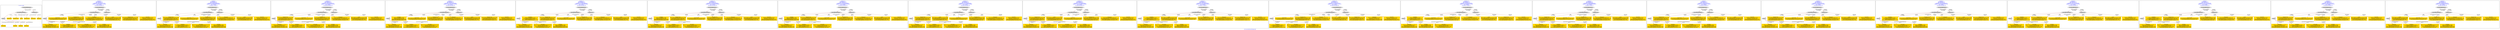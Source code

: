 digraph n0 {
fontcolor="blue"
remincross="true"
label="s13-s-art-institute-of-chicago.xml"
subgraph cluster_0 {
label="1-correct model"
n2[style="filled",color="white",fillcolor="lightgray",label="CulturalHeritageObject1"];
n3[style="filled",color="white",fillcolor="lightgray",label="Person1"];
n4[shape="plaintext",style="filled",fillcolor="gold",label="Dimensions"];
n5[shape="plaintext",style="filled",fillcolor="gold",label="Typeofartwork"];
n6[shape="plaintext",style="filled",fillcolor="gold",label="Credit"];
n7[shape="plaintext",style="filled",fillcolor="gold",label="Titleofartwork"];
n8[shape="plaintext",style="filled",fillcolor="gold",label="Accessionid"];
n9[shape="plaintext",style="filled",fillcolor="gold",label="Nationality"];
n10[shape="plaintext",style="filled",fillcolor="gold",label="birthDate"];
n11[shape="plaintext",style="filled",fillcolor="gold",label="deathDate"];
n12[shape="plaintext",style="filled",fillcolor="gold",label="Artistname"];
n13[style="filled",color="white",fillcolor="lightgray",label="EuropeanaAggregation1"];
n14[style="filled",color="white",fillcolor="lightgray",label="WebResource1"];
n15[shape="plaintext",style="filled",fillcolor="gold",label="ImageURL"];
}
subgraph cluster_1 {
label="candidate 0\nlink coherence:1.0\nnode coherence:1.0\nconfidence:0.6044709670777528\nmapping score:0.6514903223592509\ncost:12.99954\n-precision:0.92-recall:0.92"
n17[style="filled",color="white",fillcolor="lightgray",label="CulturalHeritageObject1"];
n18[style="filled",color="white",fillcolor="lightgray",label="Person1"];
n19[style="filled",color="white",fillcolor="lightgray",label="EuropeanaAggregation1"];
n20[style="filled",color="white",fillcolor="lightgray",label="WebResource1"];
n21[shape="plaintext",style="filled",fillcolor="gold",label="Accessionid\n[CulturalHeritageObject,accessionNumber,0.891]\n[CulturalHeritageObject,provenance,0.109]"];
n22[shape="plaintext",style="filled",fillcolor="gold",label="Typeofartwork\n[CulturalHeritageObject,medium,0.778]\n[CulturalHeritageObject,description,0.091]\n[Person,biographicalInformation,0.075]\n[CulturalHeritageObject,title,0.056]"];
n23[shape="plaintext",style="filled",fillcolor="gold",label="Dimensions\n[CulturalHeritageObject,extent,0.72]\n[CulturalHeritageObject,accessionNumber,0.128]\n[CulturalHeritageObject,description,0.081]\n[CulturalHeritageObject,provenance,0.072]"];
n24[shape="plaintext",style="filled",fillcolor="gold",label="Credit\n[CulturalHeritageObject,provenance,0.403]\n[CulturalHeritageObject,description,0.263]\n[CulturalHeritageObject,title,0.185]\n[Person,biographicalInformation,0.149]"];
n25[shape="plaintext",style="filled",fillcolor="gold",label="Artistname\n[Person,nameOfThePerson,0.477]\n[Document,classLink,0.218]\n[CulturalHeritageObject,description,0.161]\n[CulturalHeritageObject,provenance,0.145]"];
n26[shape="plaintext",style="filled",fillcolor="gold",label="deathDate\n[Person,dateOfDeath,0.413]\n[CulturalHeritageObject,created,0.32]\n[Person,dateOfBirth,0.227]\n[CulturalHeritageObject,provenance,0.041]"];
n27[shape="plaintext",style="filled",fillcolor="gold",label="Nationality\n[Person,countryAssociatedWithThePerson,0.751]\n[Concept,prefLabel,0.105]\n[CulturalHeritageObject,provenance,0.082]\n[CulturalHeritageObject,title,0.061]"];
n28[shape="plaintext",style="filled",fillcolor="gold",label="Titleofartwork\n[CulturalHeritageObject,description,0.304]\n[CulturalHeritageObject,title,0.264]\n[Person,biographicalInformation,0.217]\n[CulturalHeritageObject,created,0.215]"];
n29[shape="plaintext",style="filled",fillcolor="gold",label="ImageURL\n[WebResource,classLink,0.821]\n[Document,classLink,0.143]\n[Person,biographicalInformation,0.021]\n[CulturalHeritageObject,description,0.015]"];
n30[shape="plaintext",style="filled",fillcolor="gold",label="birthDate\n[Person,dateOfBirth,0.488]\n[Person,dateOfDeath,0.234]\n[CulturalHeritageObject,created,0.226]\n[Person,biographicalInformation,0.053]"];
}
subgraph cluster_2 {
label="candidate 1\nlink coherence:1.0\nnode coherence:1.0\nconfidence:0.6004094098181623\nmapping score:0.6501364699393873\ncost:12.99954\n-precision:1.0-recall:1.0"
n32[style="filled",color="white",fillcolor="lightgray",label="CulturalHeritageObject1"];
n33[style="filled",color="white",fillcolor="lightgray",label="Person1"];
n34[style="filled",color="white",fillcolor="lightgray",label="EuropeanaAggregation1"];
n35[style="filled",color="white",fillcolor="lightgray",label="WebResource1"];
n36[shape="plaintext",style="filled",fillcolor="gold",label="Titleofartwork\n[CulturalHeritageObject,description,0.304]\n[CulturalHeritageObject,title,0.264]\n[Person,biographicalInformation,0.217]\n[CulturalHeritageObject,created,0.215]"];
n37[shape="plaintext",style="filled",fillcolor="gold",label="Accessionid\n[CulturalHeritageObject,accessionNumber,0.891]\n[CulturalHeritageObject,provenance,0.109]"];
n38[shape="plaintext",style="filled",fillcolor="gold",label="Typeofartwork\n[CulturalHeritageObject,medium,0.778]\n[CulturalHeritageObject,description,0.091]\n[Person,biographicalInformation,0.075]\n[CulturalHeritageObject,title,0.056]"];
n39[shape="plaintext",style="filled",fillcolor="gold",label="Dimensions\n[CulturalHeritageObject,extent,0.72]\n[CulturalHeritageObject,accessionNumber,0.128]\n[CulturalHeritageObject,description,0.081]\n[CulturalHeritageObject,provenance,0.072]"];
n40[shape="plaintext",style="filled",fillcolor="gold",label="Credit\n[CulturalHeritageObject,provenance,0.403]\n[CulturalHeritageObject,description,0.263]\n[CulturalHeritageObject,title,0.185]\n[Person,biographicalInformation,0.149]"];
n41[shape="plaintext",style="filled",fillcolor="gold",label="Artistname\n[Person,nameOfThePerson,0.477]\n[Document,classLink,0.218]\n[CulturalHeritageObject,description,0.161]\n[CulturalHeritageObject,provenance,0.145]"];
n42[shape="plaintext",style="filled",fillcolor="gold",label="deathDate\n[Person,dateOfDeath,0.413]\n[CulturalHeritageObject,created,0.32]\n[Person,dateOfBirth,0.227]\n[CulturalHeritageObject,provenance,0.041]"];
n43[shape="plaintext",style="filled",fillcolor="gold",label="Nationality\n[Person,countryAssociatedWithThePerson,0.751]\n[Concept,prefLabel,0.105]\n[CulturalHeritageObject,provenance,0.082]\n[CulturalHeritageObject,title,0.061]"];
n44[shape="plaintext",style="filled",fillcolor="gold",label="ImageURL\n[WebResource,classLink,0.821]\n[Document,classLink,0.143]\n[Person,biographicalInformation,0.021]\n[CulturalHeritageObject,description,0.015]"];
n45[shape="plaintext",style="filled",fillcolor="gold",label="birthDate\n[Person,dateOfBirth,0.488]\n[Person,dateOfDeath,0.234]\n[CulturalHeritageObject,created,0.226]\n[Person,biographicalInformation,0.053]"];
}
subgraph cluster_3 {
label="candidate 10\nlink coherence:1.0\nnode coherence:1.0\nconfidence:0.5815518306661013\nmapping score:0.6438506102220338\ncost:12.99954\n-precision:0.85-recall:0.85"
n47[style="filled",color="white",fillcolor="lightgray",label="CulturalHeritageObject1"];
n48[style="filled",color="white",fillcolor="lightgray",label="Person1"];
n49[style="filled",color="white",fillcolor="lightgray",label="EuropeanaAggregation1"];
n50[style="filled",color="white",fillcolor="lightgray",label="WebResource1"];
n51[shape="plaintext",style="filled",fillcolor="gold",label="Titleofartwork\n[CulturalHeritageObject,description,0.304]\n[CulturalHeritageObject,title,0.264]\n[Person,biographicalInformation,0.217]\n[CulturalHeritageObject,created,0.215]"];
n52[shape="plaintext",style="filled",fillcolor="gold",label="Accessionid\n[CulturalHeritageObject,accessionNumber,0.891]\n[CulturalHeritageObject,provenance,0.109]"];
n53[shape="plaintext",style="filled",fillcolor="gold",label="Typeofartwork\n[CulturalHeritageObject,medium,0.778]\n[CulturalHeritageObject,description,0.091]\n[Person,biographicalInformation,0.075]\n[CulturalHeritageObject,title,0.056]"];
n54[shape="plaintext",style="filled",fillcolor="gold",label="Dimensions\n[CulturalHeritageObject,extent,0.72]\n[CulturalHeritageObject,accessionNumber,0.128]\n[CulturalHeritageObject,description,0.081]\n[CulturalHeritageObject,provenance,0.072]"];
n55[shape="plaintext",style="filled",fillcolor="gold",label="Artistname\n[Person,nameOfThePerson,0.477]\n[Document,classLink,0.218]\n[CulturalHeritageObject,description,0.161]\n[CulturalHeritageObject,provenance,0.145]"];
n56[shape="plaintext",style="filled",fillcolor="gold",label="deathDate\n[Person,dateOfDeath,0.413]\n[CulturalHeritageObject,created,0.32]\n[Person,dateOfBirth,0.227]\n[CulturalHeritageObject,provenance,0.041]"];
n57[shape="plaintext",style="filled",fillcolor="gold",label="Nationality\n[Person,countryAssociatedWithThePerson,0.751]\n[Concept,prefLabel,0.105]\n[CulturalHeritageObject,provenance,0.082]\n[CulturalHeritageObject,title,0.061]"];
n58[shape="plaintext",style="filled",fillcolor="gold",label="Credit\n[CulturalHeritageObject,provenance,0.403]\n[CulturalHeritageObject,description,0.263]\n[CulturalHeritageObject,title,0.185]\n[Person,biographicalInformation,0.149]"];
n59[shape="plaintext",style="filled",fillcolor="gold",label="ImageURL\n[WebResource,classLink,0.821]\n[Document,classLink,0.143]\n[Person,biographicalInformation,0.021]\n[CulturalHeritageObject,description,0.015]"];
n60[shape="plaintext",style="filled",fillcolor="gold",label="birthDate\n[Person,dateOfBirth,0.488]\n[Person,dateOfDeath,0.234]\n[CulturalHeritageObject,created,0.226]\n[Person,biographicalInformation,0.053]"];
}
subgraph cluster_4 {
label="candidate 11\nlink coherence:1.0\nnode coherence:1.0\nconfidence:0.5782613443184836\nmapping score:0.6427537814394945\ncost:12.99954\n-precision:0.85-recall:0.85"
n62[style="filled",color="white",fillcolor="lightgray",label="CulturalHeritageObject1"];
n63[style="filled",color="white",fillcolor="lightgray",label="Person1"];
n64[style="filled",color="white",fillcolor="lightgray",label="EuropeanaAggregation1"];
n65[style="filled",color="white",fillcolor="lightgray",label="WebResource1"];
n66[shape="plaintext",style="filled",fillcolor="gold",label="birthDate\n[Person,dateOfBirth,0.488]\n[Person,dateOfDeath,0.234]\n[CulturalHeritageObject,created,0.226]\n[Person,biographicalInformation,0.053]"];
n67[shape="plaintext",style="filled",fillcolor="gold",label="Accessionid\n[CulturalHeritageObject,accessionNumber,0.891]\n[CulturalHeritageObject,provenance,0.109]"];
n68[shape="plaintext",style="filled",fillcolor="gold",label="Typeofartwork\n[CulturalHeritageObject,medium,0.778]\n[CulturalHeritageObject,description,0.091]\n[Person,biographicalInformation,0.075]\n[CulturalHeritageObject,title,0.056]"];
n69[shape="plaintext",style="filled",fillcolor="gold",label="Dimensions\n[CulturalHeritageObject,extent,0.72]\n[CulturalHeritageObject,accessionNumber,0.128]\n[CulturalHeritageObject,description,0.081]\n[CulturalHeritageObject,provenance,0.072]"];
n70[shape="plaintext",style="filled",fillcolor="gold",label="Credit\n[CulturalHeritageObject,provenance,0.403]\n[CulturalHeritageObject,description,0.263]\n[CulturalHeritageObject,title,0.185]\n[Person,biographicalInformation,0.149]"];
n71[shape="plaintext",style="filled",fillcolor="gold",label="Artistname\n[Person,nameOfThePerson,0.477]\n[Document,classLink,0.218]\n[CulturalHeritageObject,description,0.161]\n[CulturalHeritageObject,provenance,0.145]"];
n72[shape="plaintext",style="filled",fillcolor="gold",label="deathDate\n[Person,dateOfDeath,0.413]\n[CulturalHeritageObject,created,0.32]\n[Person,dateOfBirth,0.227]\n[CulturalHeritageObject,provenance,0.041]"];
n73[shape="plaintext",style="filled",fillcolor="gold",label="Nationality\n[Person,countryAssociatedWithThePerson,0.751]\n[Concept,prefLabel,0.105]\n[CulturalHeritageObject,provenance,0.082]\n[CulturalHeritageObject,title,0.061]"];
n74[shape="plaintext",style="filled",fillcolor="gold",label="Titleofartwork\n[CulturalHeritageObject,description,0.304]\n[CulturalHeritageObject,title,0.264]\n[Person,biographicalInformation,0.217]\n[CulturalHeritageObject,created,0.215]"];
n75[shape="plaintext",style="filled",fillcolor="gold",label="ImageURL\n[WebResource,classLink,0.821]\n[Document,classLink,0.143]\n[Person,biographicalInformation,0.021]\n[CulturalHeritageObject,description,0.015]"];
}
subgraph cluster_5 {
label="candidate 12\nlink coherence:1.0\nnode coherence:1.0\nconfidence:0.577083558092414\nmapping score:0.6423611860308047\ncost:12.99954\n-precision:0.85-recall:0.85"
n77[style="filled",color="white",fillcolor="lightgray",label="CulturalHeritageObject1"];
n78[style="filled",color="white",fillcolor="lightgray",label="Person1"];
n79[style="filled",color="white",fillcolor="lightgray",label="EuropeanaAggregation1"];
n80[style="filled",color="white",fillcolor="lightgray",label="WebResource1"];
n81[shape="plaintext",style="filled",fillcolor="gold",label="deathDate\n[Person,dateOfDeath,0.413]\n[CulturalHeritageObject,created,0.32]\n[Person,dateOfBirth,0.227]\n[CulturalHeritageObject,provenance,0.041]"];
n82[shape="plaintext",style="filled",fillcolor="gold",label="Titleofartwork\n[CulturalHeritageObject,description,0.304]\n[CulturalHeritageObject,title,0.264]\n[Person,biographicalInformation,0.217]\n[CulturalHeritageObject,created,0.215]"];
n83[shape="plaintext",style="filled",fillcolor="gold",label="Accessionid\n[CulturalHeritageObject,accessionNumber,0.891]\n[CulturalHeritageObject,provenance,0.109]"];
n84[shape="plaintext",style="filled",fillcolor="gold",label="Typeofartwork\n[CulturalHeritageObject,medium,0.778]\n[CulturalHeritageObject,description,0.091]\n[Person,biographicalInformation,0.075]\n[CulturalHeritageObject,title,0.056]"];
n85[shape="plaintext",style="filled",fillcolor="gold",label="Dimensions\n[CulturalHeritageObject,extent,0.72]\n[CulturalHeritageObject,accessionNumber,0.128]\n[CulturalHeritageObject,description,0.081]\n[CulturalHeritageObject,provenance,0.072]"];
n86[shape="plaintext",style="filled",fillcolor="gold",label="Artistname\n[Person,nameOfThePerson,0.477]\n[Document,classLink,0.218]\n[CulturalHeritageObject,description,0.161]\n[CulturalHeritageObject,provenance,0.145]"];
n87[shape="plaintext",style="filled",fillcolor="gold",label="Nationality\n[Person,countryAssociatedWithThePerson,0.751]\n[Concept,prefLabel,0.105]\n[CulturalHeritageObject,provenance,0.082]\n[CulturalHeritageObject,title,0.061]"];
n88[shape="plaintext",style="filled",fillcolor="gold",label="Credit\n[CulturalHeritageObject,provenance,0.403]\n[CulturalHeritageObject,description,0.263]\n[CulturalHeritageObject,title,0.185]\n[Person,biographicalInformation,0.149]"];
n89[shape="plaintext",style="filled",fillcolor="gold",label="ImageURL\n[WebResource,classLink,0.821]\n[Document,classLink,0.143]\n[Person,biographicalInformation,0.021]\n[CulturalHeritageObject,description,0.015]"];
n90[shape="plaintext",style="filled",fillcolor="gold",label="birthDate\n[Person,dateOfBirth,0.488]\n[Person,dateOfDeath,0.234]\n[CulturalHeritageObject,created,0.226]\n[Person,biographicalInformation,0.053]"];
}
subgraph cluster_6 {
label="candidate 13\nlink coherence:1.0\nnode coherence:1.0\nconfidence:0.5741997870588931\nmapping score:0.6413999290196309\ncost:12.99954\n-precision:0.92-recall:0.92"
n92[style="filled",color="white",fillcolor="lightgray",label="CulturalHeritageObject1"];
n93[style="filled",color="white",fillcolor="lightgray",label="Person1"];
n94[style="filled",color="white",fillcolor="lightgray",label="EuropeanaAggregation1"];
n95[style="filled",color="white",fillcolor="lightgray",label="WebResource1"];
n96[shape="plaintext",style="filled",fillcolor="gold",label="birthDate\n[Person,dateOfBirth,0.488]\n[Person,dateOfDeath,0.234]\n[CulturalHeritageObject,created,0.226]\n[Person,biographicalInformation,0.053]"];
n97[shape="plaintext",style="filled",fillcolor="gold",label="Titleofartwork\n[CulturalHeritageObject,description,0.304]\n[CulturalHeritageObject,title,0.264]\n[Person,biographicalInformation,0.217]\n[CulturalHeritageObject,created,0.215]"];
n98[shape="plaintext",style="filled",fillcolor="gold",label="Accessionid\n[CulturalHeritageObject,accessionNumber,0.891]\n[CulturalHeritageObject,provenance,0.109]"];
n99[shape="plaintext",style="filled",fillcolor="gold",label="Typeofartwork\n[CulturalHeritageObject,medium,0.778]\n[CulturalHeritageObject,description,0.091]\n[Person,biographicalInformation,0.075]\n[CulturalHeritageObject,title,0.056]"];
n100[shape="plaintext",style="filled",fillcolor="gold",label="Dimensions\n[CulturalHeritageObject,extent,0.72]\n[CulturalHeritageObject,accessionNumber,0.128]\n[CulturalHeritageObject,description,0.081]\n[CulturalHeritageObject,provenance,0.072]"];
n101[shape="plaintext",style="filled",fillcolor="gold",label="Credit\n[CulturalHeritageObject,provenance,0.403]\n[CulturalHeritageObject,description,0.263]\n[CulturalHeritageObject,title,0.185]\n[Person,biographicalInformation,0.149]"];
n102[shape="plaintext",style="filled",fillcolor="gold",label="Artistname\n[Person,nameOfThePerson,0.477]\n[Document,classLink,0.218]\n[CulturalHeritageObject,description,0.161]\n[CulturalHeritageObject,provenance,0.145]"];
n103[shape="plaintext",style="filled",fillcolor="gold",label="deathDate\n[Person,dateOfDeath,0.413]\n[CulturalHeritageObject,created,0.32]\n[Person,dateOfBirth,0.227]\n[CulturalHeritageObject,provenance,0.041]"];
n104[shape="plaintext",style="filled",fillcolor="gold",label="Nationality\n[Person,countryAssociatedWithThePerson,0.751]\n[Concept,prefLabel,0.105]\n[CulturalHeritageObject,provenance,0.082]\n[CulturalHeritageObject,title,0.061]"];
n105[shape="plaintext",style="filled",fillcolor="gold",label="ImageURL\n[WebResource,classLink,0.821]\n[Document,classLink,0.143]\n[Person,biographicalInformation,0.021]\n[CulturalHeritageObject,description,0.015]"];
}
subgraph cluster_7 {
label="candidate 14\nlink coherence:1.0\nnode coherence:1.0\nconfidence:0.5741997870588931\nmapping score:0.6413999290196309\ncost:12.99967\n-precision:0.92-recall:0.92"
n107[style="filled",color="white",fillcolor="lightgray",label="CulturalHeritageObject1"];
n108[style="filled",color="white",fillcolor="lightgray",label="Person1"];
n109[style="filled",color="white",fillcolor="lightgray",label="EuropeanaAggregation1"];
n110[style="filled",color="white",fillcolor="lightgray",label="WebResource2"];
n111[shape="plaintext",style="filled",fillcolor="gold",label="birthDate\n[Person,dateOfBirth,0.488]\n[Person,dateOfDeath,0.234]\n[CulturalHeritageObject,created,0.226]\n[Person,biographicalInformation,0.053]"];
n112[shape="plaintext",style="filled",fillcolor="gold",label="Titleofartwork\n[CulturalHeritageObject,description,0.304]\n[CulturalHeritageObject,title,0.264]\n[Person,biographicalInformation,0.217]\n[CulturalHeritageObject,created,0.215]"];
n113[shape="plaintext",style="filled",fillcolor="gold",label="Accessionid\n[CulturalHeritageObject,accessionNumber,0.891]\n[CulturalHeritageObject,provenance,0.109]"];
n114[shape="plaintext",style="filled",fillcolor="gold",label="Typeofartwork\n[CulturalHeritageObject,medium,0.778]\n[CulturalHeritageObject,description,0.091]\n[Person,biographicalInformation,0.075]\n[CulturalHeritageObject,title,0.056]"];
n115[shape="plaintext",style="filled",fillcolor="gold",label="Dimensions\n[CulturalHeritageObject,extent,0.72]\n[CulturalHeritageObject,accessionNumber,0.128]\n[CulturalHeritageObject,description,0.081]\n[CulturalHeritageObject,provenance,0.072]"];
n116[shape="plaintext",style="filled",fillcolor="gold",label="Credit\n[CulturalHeritageObject,provenance,0.403]\n[CulturalHeritageObject,description,0.263]\n[CulturalHeritageObject,title,0.185]\n[Person,biographicalInformation,0.149]"];
n117[shape="plaintext",style="filled",fillcolor="gold",label="Artistname\n[Person,nameOfThePerson,0.477]\n[Document,classLink,0.218]\n[CulturalHeritageObject,description,0.161]\n[CulturalHeritageObject,provenance,0.145]"];
n118[shape="plaintext",style="filled",fillcolor="gold",label="deathDate\n[Person,dateOfDeath,0.413]\n[CulturalHeritageObject,created,0.32]\n[Person,dateOfBirth,0.227]\n[CulturalHeritageObject,provenance,0.041]"];
n119[shape="plaintext",style="filled",fillcolor="gold",label="ImageURL\n[WebResource,classLink,0.821]\n[Document,classLink,0.143]\n[Person,biographicalInformation,0.021]\n[CulturalHeritageObject,description,0.015]"];
n120[shape="plaintext",style="filled",fillcolor="gold",label="Nationality\n[Person,countryAssociatedWithThePerson,0.751]\n[Concept,prefLabel,0.105]\n[CulturalHeritageObject,provenance,0.082]\n[CulturalHeritageObject,title,0.061]"];
}
subgraph cluster_8 {
label="candidate 15\nlink coherence:1.0\nnode coherence:1.0\nconfidence:0.5737206984749422\nmapping score:0.6412402328249808\ncost:12.99954\n-precision:0.85-recall:0.85"
n122[style="filled",color="white",fillcolor="lightgray",label="CulturalHeritageObject1"];
n123[style="filled",color="white",fillcolor="lightgray",label="Person1"];
n124[style="filled",color="white",fillcolor="lightgray",label="EuropeanaAggregation1"];
n125[style="filled",color="white",fillcolor="lightgray",label="WebResource1"];
n126[shape="plaintext",style="filled",fillcolor="gold",label="Titleofartwork\n[CulturalHeritageObject,description,0.304]\n[CulturalHeritageObject,title,0.264]\n[Person,biographicalInformation,0.217]\n[CulturalHeritageObject,created,0.215]"];
n127[shape="plaintext",style="filled",fillcolor="gold",label="Credit\n[CulturalHeritageObject,provenance,0.403]\n[CulturalHeritageObject,description,0.263]\n[CulturalHeritageObject,title,0.185]\n[Person,biographicalInformation,0.149]"];
n128[shape="plaintext",style="filled",fillcolor="gold",label="Accessionid\n[CulturalHeritageObject,accessionNumber,0.891]\n[CulturalHeritageObject,provenance,0.109]"];
n129[shape="plaintext",style="filled",fillcolor="gold",label="Typeofartwork\n[CulturalHeritageObject,medium,0.778]\n[CulturalHeritageObject,description,0.091]\n[Person,biographicalInformation,0.075]\n[CulturalHeritageObject,title,0.056]"];
n130[shape="plaintext",style="filled",fillcolor="gold",label="Dimensions\n[CulturalHeritageObject,extent,0.72]\n[CulturalHeritageObject,accessionNumber,0.128]\n[CulturalHeritageObject,description,0.081]\n[CulturalHeritageObject,provenance,0.072]"];
n131[shape="plaintext",style="filled",fillcolor="gold",label="Artistname\n[Person,nameOfThePerson,0.477]\n[Document,classLink,0.218]\n[CulturalHeritageObject,description,0.161]\n[CulturalHeritageObject,provenance,0.145]"];
n132[shape="plaintext",style="filled",fillcolor="gold",label="deathDate\n[Person,dateOfDeath,0.413]\n[CulturalHeritageObject,created,0.32]\n[Person,dateOfBirth,0.227]\n[CulturalHeritageObject,provenance,0.041]"];
n133[shape="plaintext",style="filled",fillcolor="gold",label="Nationality\n[Person,countryAssociatedWithThePerson,0.751]\n[Concept,prefLabel,0.105]\n[CulturalHeritageObject,provenance,0.082]\n[CulturalHeritageObject,title,0.061]"];
n134[shape="plaintext",style="filled",fillcolor="gold",label="ImageURL\n[WebResource,classLink,0.821]\n[Document,classLink,0.143]\n[Person,biographicalInformation,0.021]\n[CulturalHeritageObject,description,0.015]"];
n135[shape="plaintext",style="filled",fillcolor="gold",label="birthDate\n[Person,dateOfBirth,0.488]\n[Person,dateOfDeath,0.234]\n[CulturalHeritageObject,created,0.226]\n[Person,biographicalInformation,0.053]"];
}
subgraph cluster_9 {
label="candidate 16\nlink coherence:1.0\nnode coherence:1.0\nconfidence:0.5737206984749422\nmapping score:0.6412402328249808\ncost:12.99967\n-precision:0.85-recall:0.85"
n137[style="filled",color="white",fillcolor="lightgray",label="CulturalHeritageObject1"];
n138[style="filled",color="white",fillcolor="lightgray",label="Person1"];
n139[style="filled",color="white",fillcolor="lightgray",label="EuropeanaAggregation1"];
n140[style="filled",color="white",fillcolor="lightgray",label="WebResource2"];
n141[shape="plaintext",style="filled",fillcolor="gold",label="Titleofartwork\n[CulturalHeritageObject,description,0.304]\n[CulturalHeritageObject,title,0.264]\n[Person,biographicalInformation,0.217]\n[CulturalHeritageObject,created,0.215]"];
n142[shape="plaintext",style="filled",fillcolor="gold",label="Credit\n[CulturalHeritageObject,provenance,0.403]\n[CulturalHeritageObject,description,0.263]\n[CulturalHeritageObject,title,0.185]\n[Person,biographicalInformation,0.149]"];
n143[shape="plaintext",style="filled",fillcolor="gold",label="Accessionid\n[CulturalHeritageObject,accessionNumber,0.891]\n[CulturalHeritageObject,provenance,0.109]"];
n144[shape="plaintext",style="filled",fillcolor="gold",label="Typeofartwork\n[CulturalHeritageObject,medium,0.778]\n[CulturalHeritageObject,description,0.091]\n[Person,biographicalInformation,0.075]\n[CulturalHeritageObject,title,0.056]"];
n145[shape="plaintext",style="filled",fillcolor="gold",label="Dimensions\n[CulturalHeritageObject,extent,0.72]\n[CulturalHeritageObject,accessionNumber,0.128]\n[CulturalHeritageObject,description,0.081]\n[CulturalHeritageObject,provenance,0.072]"];
n146[shape="plaintext",style="filled",fillcolor="gold",label="Artistname\n[Person,nameOfThePerson,0.477]\n[Document,classLink,0.218]\n[CulturalHeritageObject,description,0.161]\n[CulturalHeritageObject,provenance,0.145]"];
n147[shape="plaintext",style="filled",fillcolor="gold",label="deathDate\n[Person,dateOfDeath,0.413]\n[CulturalHeritageObject,created,0.32]\n[Person,dateOfBirth,0.227]\n[CulturalHeritageObject,provenance,0.041]"];
n148[shape="plaintext",style="filled",fillcolor="gold",label="ImageURL\n[WebResource,classLink,0.821]\n[Document,classLink,0.143]\n[Person,biographicalInformation,0.021]\n[CulturalHeritageObject,description,0.015]"];
n149[shape="plaintext",style="filled",fillcolor="gold",label="Nationality\n[Person,countryAssociatedWithThePerson,0.751]\n[Concept,prefLabel,0.105]\n[CulturalHeritageObject,provenance,0.082]\n[CulturalHeritageObject,title,0.061]"];
n150[shape="plaintext",style="filled",fillcolor="gold",label="birthDate\n[Person,dateOfBirth,0.488]\n[Person,dateOfDeath,0.234]\n[CulturalHeritageObject,created,0.226]\n[Person,biographicalInformation,0.053]"];
}
subgraph cluster_10 {
label="candidate 17\nlink coherence:1.0\nnode coherence:1.0\nconfidence:0.5733139831608455\nmapping score:0.6411046610536152\ncost:12.99954\n-precision:0.77-recall:0.77"
n152[style="filled",color="white",fillcolor="lightgray",label="CulturalHeritageObject1"];
n153[style="filled",color="white",fillcolor="lightgray",label="Person1"];
n154[style="filled",color="white",fillcolor="lightgray",label="EuropeanaAggregation1"];
n155[style="filled",color="white",fillcolor="lightgray",label="WebResource1"];
n156[shape="plaintext",style="filled",fillcolor="gold",label="deathDate\n[Person,dateOfDeath,0.413]\n[CulturalHeritageObject,created,0.32]\n[Person,dateOfBirth,0.227]\n[CulturalHeritageObject,provenance,0.041]"];
n157[shape="plaintext",style="filled",fillcolor="gold",label="Credit\n[CulturalHeritageObject,provenance,0.403]\n[CulturalHeritageObject,description,0.263]\n[CulturalHeritageObject,title,0.185]\n[Person,biographicalInformation,0.149]"];
n158[shape="plaintext",style="filled",fillcolor="gold",label="Accessionid\n[CulturalHeritageObject,accessionNumber,0.891]\n[CulturalHeritageObject,provenance,0.109]"];
n159[shape="plaintext",style="filled",fillcolor="gold",label="Typeofartwork\n[CulturalHeritageObject,medium,0.778]\n[CulturalHeritageObject,description,0.091]\n[Person,biographicalInformation,0.075]\n[CulturalHeritageObject,title,0.056]"];
n160[shape="plaintext",style="filled",fillcolor="gold",label="Dimensions\n[CulturalHeritageObject,extent,0.72]\n[CulturalHeritageObject,accessionNumber,0.128]\n[CulturalHeritageObject,description,0.081]\n[CulturalHeritageObject,provenance,0.072]"];
n161[shape="plaintext",style="filled",fillcolor="gold",label="Artistname\n[Person,nameOfThePerson,0.477]\n[Document,classLink,0.218]\n[CulturalHeritageObject,description,0.161]\n[CulturalHeritageObject,provenance,0.145]"];
n162[shape="plaintext",style="filled",fillcolor="gold",label="Nationality\n[Person,countryAssociatedWithThePerson,0.751]\n[Concept,prefLabel,0.105]\n[CulturalHeritageObject,provenance,0.082]\n[CulturalHeritageObject,title,0.061]"];
n163[shape="plaintext",style="filled",fillcolor="gold",label="Titleofartwork\n[CulturalHeritageObject,description,0.304]\n[CulturalHeritageObject,title,0.264]\n[Person,biographicalInformation,0.217]\n[CulturalHeritageObject,created,0.215]"];
n164[shape="plaintext",style="filled",fillcolor="gold",label="ImageURL\n[WebResource,classLink,0.821]\n[Document,classLink,0.143]\n[Person,biographicalInformation,0.021]\n[CulturalHeritageObject,description,0.015]"];
n165[shape="plaintext",style="filled",fillcolor="gold",label="birthDate\n[Person,dateOfBirth,0.488]\n[Person,dateOfDeath,0.234]\n[CulturalHeritageObject,created,0.226]\n[Person,biographicalInformation,0.053]"];
}
subgraph cluster_11 {
label="candidate 18\nlink coherence:1.0\nnode coherence:1.0\nconfidence:0.5712486443705227\nmapping score:0.6404162147901742\ncost:12.99954\n-precision:0.85-recall:0.85"
n167[style="filled",color="white",fillcolor="lightgray",label="CulturalHeritageObject1"];
n168[style="filled",color="white",fillcolor="lightgray",label="Person1"];
n169[style="filled",color="white",fillcolor="lightgray",label="EuropeanaAggregation1"];
n170[style="filled",color="white",fillcolor="lightgray",label="WebResource1"];
n171[shape="plaintext",style="filled",fillcolor="gold",label="Accessionid\n[CulturalHeritageObject,accessionNumber,0.891]\n[CulturalHeritageObject,provenance,0.109]"];
n172[shape="plaintext",style="filled",fillcolor="gold",label="Typeofartwork\n[CulturalHeritageObject,medium,0.778]\n[CulturalHeritageObject,description,0.091]\n[Person,biographicalInformation,0.075]\n[CulturalHeritageObject,title,0.056]"];
n173[shape="plaintext",style="filled",fillcolor="gold",label="Dimensions\n[CulturalHeritageObject,extent,0.72]\n[CulturalHeritageObject,accessionNumber,0.128]\n[CulturalHeritageObject,description,0.081]\n[CulturalHeritageObject,provenance,0.072]"];
n174[shape="plaintext",style="filled",fillcolor="gold",label="Credit\n[CulturalHeritageObject,provenance,0.403]\n[CulturalHeritageObject,description,0.263]\n[CulturalHeritageObject,title,0.185]\n[Person,biographicalInformation,0.149]"];
n175[shape="plaintext",style="filled",fillcolor="gold",label="deathDate\n[Person,dateOfDeath,0.413]\n[CulturalHeritageObject,created,0.32]\n[Person,dateOfBirth,0.227]\n[CulturalHeritageObject,provenance,0.041]"];
n176[shape="plaintext",style="filled",fillcolor="gold",label="Nationality\n[Person,countryAssociatedWithThePerson,0.751]\n[Concept,prefLabel,0.105]\n[CulturalHeritageObject,provenance,0.082]\n[CulturalHeritageObject,title,0.061]"];
n177[shape="plaintext",style="filled",fillcolor="gold",label="Titleofartwork\n[CulturalHeritageObject,description,0.304]\n[CulturalHeritageObject,title,0.264]\n[Person,biographicalInformation,0.217]\n[CulturalHeritageObject,created,0.215]"];
n178[shape="plaintext",style="filled",fillcolor="gold",label="ImageURL\n[WebResource,classLink,0.821]\n[Document,classLink,0.143]\n[Person,biographicalInformation,0.021]\n[CulturalHeritageObject,description,0.015]"];
n179[shape="plaintext",style="filled",fillcolor="gold",label="birthDate\n[Person,dateOfBirth,0.488]\n[Person,dateOfDeath,0.234]\n[CulturalHeritageObject,created,0.226]\n[Person,biographicalInformation,0.053]"];
n180[shape="plaintext",style="filled",fillcolor="gold",label="Artistname\n[Person,nameOfThePerson,0.477]\n[Document,classLink,0.218]\n[CulturalHeritageObject,description,0.161]\n[CulturalHeritageObject,provenance,0.145]"];
}
subgraph cluster_12 {
label="candidate 19\nlink coherence:1.0\nnode coherence:1.0\nconfidence:0.5697859521306092\nmapping score:0.639928650710203\ncost:12.99954\n-precision:0.77-recall:0.77"
n182[style="filled",color="white",fillcolor="lightgray",label="CulturalHeritageObject1"];
n183[style="filled",color="white",fillcolor="lightgray",label="Person1"];
n184[style="filled",color="white",fillcolor="lightgray",label="EuropeanaAggregation1"];
n185[style="filled",color="white",fillcolor="lightgray",label="WebResource1"];
n186[shape="plaintext",style="filled",fillcolor="gold",label="deathDate\n[Person,dateOfDeath,0.413]\n[CulturalHeritageObject,created,0.32]\n[Person,dateOfBirth,0.227]\n[CulturalHeritageObject,provenance,0.041]"];
n187[shape="plaintext",style="filled",fillcolor="gold",label="Accessionid\n[CulturalHeritageObject,accessionNumber,0.891]\n[CulturalHeritageObject,provenance,0.109]"];
n188[shape="plaintext",style="filled",fillcolor="gold",label="Typeofartwork\n[CulturalHeritageObject,medium,0.778]\n[CulturalHeritageObject,description,0.091]\n[Person,biographicalInformation,0.075]\n[CulturalHeritageObject,title,0.056]"];
n189[shape="plaintext",style="filled",fillcolor="gold",label="Dimensions\n[CulturalHeritageObject,extent,0.72]\n[CulturalHeritageObject,accessionNumber,0.128]\n[CulturalHeritageObject,description,0.081]\n[CulturalHeritageObject,provenance,0.072]"];
n190[shape="plaintext",style="filled",fillcolor="gold",label="Credit\n[CulturalHeritageObject,provenance,0.403]\n[CulturalHeritageObject,description,0.263]\n[CulturalHeritageObject,title,0.185]\n[Person,biographicalInformation,0.149]"];
n191[shape="plaintext",style="filled",fillcolor="gold",label="Artistname\n[Person,nameOfThePerson,0.477]\n[Document,classLink,0.218]\n[CulturalHeritageObject,description,0.161]\n[CulturalHeritageObject,provenance,0.145]"];
n192[shape="plaintext",style="filled",fillcolor="gold",label="birthDate\n[Person,dateOfBirth,0.488]\n[Person,dateOfDeath,0.234]\n[CulturalHeritageObject,created,0.226]\n[Person,biographicalInformation,0.053]"];
n193[shape="plaintext",style="filled",fillcolor="gold",label="Nationality\n[Person,countryAssociatedWithThePerson,0.751]\n[Concept,prefLabel,0.105]\n[CulturalHeritageObject,provenance,0.082]\n[CulturalHeritageObject,title,0.061]"];
n194[shape="plaintext",style="filled",fillcolor="gold",label="Titleofartwork\n[CulturalHeritageObject,description,0.304]\n[CulturalHeritageObject,title,0.264]\n[Person,biographicalInformation,0.217]\n[CulturalHeritageObject,created,0.215]"];
n195[shape="plaintext",style="filled",fillcolor="gold",label="ImageURL\n[WebResource,classLink,0.821]\n[Document,classLink,0.143]\n[Person,biographicalInformation,0.021]\n[CulturalHeritageObject,description,0.015]"];
}
subgraph cluster_13 {
label="candidate 2\nlink coherence:1.0\nnode coherence:1.0\nconfidence:0.6004094098181623\nmapping score:0.6501364699393873\ncost:12.99967\n-precision:1.0-recall:1.0"
n197[style="filled",color="white",fillcolor="lightgray",label="CulturalHeritageObject1"];
n198[style="filled",color="white",fillcolor="lightgray",label="Person1"];
n199[style="filled",color="white",fillcolor="lightgray",label="EuropeanaAggregation1"];
n200[style="filled",color="white",fillcolor="lightgray",label="WebResource2"];
n201[shape="plaintext",style="filled",fillcolor="gold",label="Titleofartwork\n[CulturalHeritageObject,description,0.304]\n[CulturalHeritageObject,title,0.264]\n[Person,biographicalInformation,0.217]\n[CulturalHeritageObject,created,0.215]"];
n202[shape="plaintext",style="filled",fillcolor="gold",label="Accessionid\n[CulturalHeritageObject,accessionNumber,0.891]\n[CulturalHeritageObject,provenance,0.109]"];
n203[shape="plaintext",style="filled",fillcolor="gold",label="Typeofartwork\n[CulturalHeritageObject,medium,0.778]\n[CulturalHeritageObject,description,0.091]\n[Person,biographicalInformation,0.075]\n[CulturalHeritageObject,title,0.056]"];
n204[shape="plaintext",style="filled",fillcolor="gold",label="Dimensions\n[CulturalHeritageObject,extent,0.72]\n[CulturalHeritageObject,accessionNumber,0.128]\n[CulturalHeritageObject,description,0.081]\n[CulturalHeritageObject,provenance,0.072]"];
n205[shape="plaintext",style="filled",fillcolor="gold",label="Credit\n[CulturalHeritageObject,provenance,0.403]\n[CulturalHeritageObject,description,0.263]\n[CulturalHeritageObject,title,0.185]\n[Person,biographicalInformation,0.149]"];
n206[shape="plaintext",style="filled",fillcolor="gold",label="Artistname\n[Person,nameOfThePerson,0.477]\n[Document,classLink,0.218]\n[CulturalHeritageObject,description,0.161]\n[CulturalHeritageObject,provenance,0.145]"];
n207[shape="plaintext",style="filled",fillcolor="gold",label="deathDate\n[Person,dateOfDeath,0.413]\n[CulturalHeritageObject,created,0.32]\n[Person,dateOfBirth,0.227]\n[CulturalHeritageObject,provenance,0.041]"];
n208[shape="plaintext",style="filled",fillcolor="gold",label="ImageURL\n[WebResource,classLink,0.821]\n[Document,classLink,0.143]\n[Person,biographicalInformation,0.021]\n[CulturalHeritageObject,description,0.015]"];
n209[shape="plaintext",style="filled",fillcolor="gold",label="Nationality\n[Person,countryAssociatedWithThePerson,0.751]\n[Concept,prefLabel,0.105]\n[CulturalHeritageObject,provenance,0.082]\n[CulturalHeritageObject,title,0.061]"];
n210[shape="plaintext",style="filled",fillcolor="gold",label="birthDate\n[Person,dateOfBirth,0.488]\n[Person,dateOfDeath,0.234]\n[CulturalHeritageObject,created,0.226]\n[Person,biographicalInformation,0.053]"];
}
subgraph cluster_14 {
label="candidate 3\nlink coherence:1.0\nnode coherence:1.0\nconfidence:0.595585010216716\nmapping score:0.6485283367389053\ncost:12.99954\n-precision:0.92-recall:0.92"
n212[style="filled",color="white",fillcolor="lightgray",label="CulturalHeritageObject1"];
n213[style="filled",color="white",fillcolor="lightgray",label="Person1"];
n214[style="filled",color="white",fillcolor="lightgray",label="EuropeanaAggregation1"];
n215[style="filled",color="white",fillcolor="lightgray",label="WebResource1"];
n216[shape="plaintext",style="filled",fillcolor="gold",label="Titleofartwork\n[CulturalHeritageObject,description,0.304]\n[CulturalHeritageObject,title,0.264]\n[Person,biographicalInformation,0.217]\n[CulturalHeritageObject,created,0.215]"];
n217[shape="plaintext",style="filled",fillcolor="gold",label="Accessionid\n[CulturalHeritageObject,accessionNumber,0.891]\n[CulturalHeritageObject,provenance,0.109]"];
n218[shape="plaintext",style="filled",fillcolor="gold",label="Typeofartwork\n[CulturalHeritageObject,medium,0.778]\n[CulturalHeritageObject,description,0.091]\n[Person,biographicalInformation,0.075]\n[CulturalHeritageObject,title,0.056]"];
n219[shape="plaintext",style="filled",fillcolor="gold",label="Dimensions\n[CulturalHeritageObject,extent,0.72]\n[CulturalHeritageObject,accessionNumber,0.128]\n[CulturalHeritageObject,description,0.081]\n[CulturalHeritageObject,provenance,0.072]"];
n220[shape="plaintext",style="filled",fillcolor="gold",label="Credit\n[CulturalHeritageObject,provenance,0.403]\n[CulturalHeritageObject,description,0.263]\n[CulturalHeritageObject,title,0.185]\n[Person,biographicalInformation,0.149]"];
n221[shape="plaintext",style="filled",fillcolor="gold",label="Artistname\n[Person,nameOfThePerson,0.477]\n[Document,classLink,0.218]\n[CulturalHeritageObject,description,0.161]\n[CulturalHeritageObject,provenance,0.145]"];
n222[shape="plaintext",style="filled",fillcolor="gold",label="deathDate\n[Person,dateOfDeath,0.413]\n[CulturalHeritageObject,created,0.32]\n[Person,dateOfBirth,0.227]\n[CulturalHeritageObject,provenance,0.041]"];
n223[shape="plaintext",style="filled",fillcolor="gold",label="Nationality\n[Person,countryAssociatedWithThePerson,0.751]\n[Concept,prefLabel,0.105]\n[CulturalHeritageObject,provenance,0.082]\n[CulturalHeritageObject,title,0.061]"];
n224[shape="plaintext",style="filled",fillcolor="gold",label="ImageURL\n[WebResource,classLink,0.821]\n[Document,classLink,0.143]\n[Person,biographicalInformation,0.021]\n[CulturalHeritageObject,description,0.015]"];
n225[shape="plaintext",style="filled",fillcolor="gold",label="birthDate\n[Person,dateOfBirth,0.488]\n[Person,dateOfDeath,0.234]\n[CulturalHeritageObject,created,0.226]\n[Person,biographicalInformation,0.053]"];
}
subgraph cluster_15 {
label="candidate 4\nlink coherence:1.0\nnode coherence:1.0\nconfidence:0.595585010216716\nmapping score:0.6485283367389053\ncost:12.99967\n-precision:0.92-recall:0.92"
n227[style="filled",color="white",fillcolor="lightgray",label="CulturalHeritageObject1"];
n228[style="filled",color="white",fillcolor="lightgray",label="Person1"];
n229[style="filled",color="white",fillcolor="lightgray",label="EuropeanaAggregation1"];
n230[style="filled",color="white",fillcolor="lightgray",label="WebResource2"];
n231[shape="plaintext",style="filled",fillcolor="gold",label="Titleofartwork\n[CulturalHeritageObject,description,0.304]\n[CulturalHeritageObject,title,0.264]\n[Person,biographicalInformation,0.217]\n[CulturalHeritageObject,created,0.215]"];
n232[shape="plaintext",style="filled",fillcolor="gold",label="Accessionid\n[CulturalHeritageObject,accessionNumber,0.891]\n[CulturalHeritageObject,provenance,0.109]"];
n233[shape="plaintext",style="filled",fillcolor="gold",label="Typeofartwork\n[CulturalHeritageObject,medium,0.778]\n[CulturalHeritageObject,description,0.091]\n[Person,biographicalInformation,0.075]\n[CulturalHeritageObject,title,0.056]"];
n234[shape="plaintext",style="filled",fillcolor="gold",label="Dimensions\n[CulturalHeritageObject,extent,0.72]\n[CulturalHeritageObject,accessionNumber,0.128]\n[CulturalHeritageObject,description,0.081]\n[CulturalHeritageObject,provenance,0.072]"];
n235[shape="plaintext",style="filled",fillcolor="gold",label="Credit\n[CulturalHeritageObject,provenance,0.403]\n[CulturalHeritageObject,description,0.263]\n[CulturalHeritageObject,title,0.185]\n[Person,biographicalInformation,0.149]"];
n236[shape="plaintext",style="filled",fillcolor="gold",label="Artistname\n[Person,nameOfThePerson,0.477]\n[Document,classLink,0.218]\n[CulturalHeritageObject,description,0.161]\n[CulturalHeritageObject,provenance,0.145]"];
n237[shape="plaintext",style="filled",fillcolor="gold",label="deathDate\n[Person,dateOfDeath,0.413]\n[CulturalHeritageObject,created,0.32]\n[Person,dateOfBirth,0.227]\n[CulturalHeritageObject,provenance,0.041]"];
n238[shape="plaintext",style="filled",fillcolor="gold",label="ImageURL\n[WebResource,classLink,0.821]\n[Document,classLink,0.143]\n[Person,biographicalInformation,0.021]\n[CulturalHeritageObject,description,0.015]"];
n239[shape="plaintext",style="filled",fillcolor="gold",label="Nationality\n[Person,countryAssociatedWithThePerson,0.751]\n[Concept,prefLabel,0.105]\n[CulturalHeritageObject,provenance,0.082]\n[CulturalHeritageObject,title,0.061]"];
n240[shape="plaintext",style="filled",fillcolor="gold",label="birthDate\n[Person,dateOfBirth,0.488]\n[Person,dateOfDeath,0.234]\n[CulturalHeritageObject,created,0.226]\n[Person,biographicalInformation,0.053]"];
}
subgraph cluster_16 {
label="candidate 5\nlink coherence:1.0\nnode coherence:1.0\nconfidence:0.5951782949026192\nmapping score:0.6483927649675397\ncost:12.99954\n-precision:0.85-recall:0.85"
n242[style="filled",color="white",fillcolor="lightgray",label="CulturalHeritageObject1"];
n243[style="filled",color="white",fillcolor="lightgray",label="Person1"];
n244[style="filled",color="white",fillcolor="lightgray",label="EuropeanaAggregation1"];
n245[style="filled",color="white",fillcolor="lightgray",label="WebResource1"];
n246[shape="plaintext",style="filled",fillcolor="gold",label="deathDate\n[Person,dateOfDeath,0.413]\n[CulturalHeritageObject,created,0.32]\n[Person,dateOfBirth,0.227]\n[CulturalHeritageObject,provenance,0.041]"];
n247[shape="plaintext",style="filled",fillcolor="gold",label="Accessionid\n[CulturalHeritageObject,accessionNumber,0.891]\n[CulturalHeritageObject,provenance,0.109]"];
n248[shape="plaintext",style="filled",fillcolor="gold",label="Typeofartwork\n[CulturalHeritageObject,medium,0.778]\n[CulturalHeritageObject,description,0.091]\n[Person,biographicalInformation,0.075]\n[CulturalHeritageObject,title,0.056]"];
n249[shape="plaintext",style="filled",fillcolor="gold",label="Dimensions\n[CulturalHeritageObject,extent,0.72]\n[CulturalHeritageObject,accessionNumber,0.128]\n[CulturalHeritageObject,description,0.081]\n[CulturalHeritageObject,provenance,0.072]"];
n250[shape="plaintext",style="filled",fillcolor="gold",label="Credit\n[CulturalHeritageObject,provenance,0.403]\n[CulturalHeritageObject,description,0.263]\n[CulturalHeritageObject,title,0.185]\n[Person,biographicalInformation,0.149]"];
n251[shape="plaintext",style="filled",fillcolor="gold",label="Artistname\n[Person,nameOfThePerson,0.477]\n[Document,classLink,0.218]\n[CulturalHeritageObject,description,0.161]\n[CulturalHeritageObject,provenance,0.145]"];
n252[shape="plaintext",style="filled",fillcolor="gold",label="Nationality\n[Person,countryAssociatedWithThePerson,0.751]\n[Concept,prefLabel,0.105]\n[CulturalHeritageObject,provenance,0.082]\n[CulturalHeritageObject,title,0.061]"];
n253[shape="plaintext",style="filled",fillcolor="gold",label="Titleofartwork\n[CulturalHeritageObject,description,0.304]\n[CulturalHeritageObject,title,0.264]\n[Person,biographicalInformation,0.217]\n[CulturalHeritageObject,created,0.215]"];
n254[shape="plaintext",style="filled",fillcolor="gold",label="ImageURL\n[WebResource,classLink,0.821]\n[Document,classLink,0.143]\n[Person,biographicalInformation,0.021]\n[CulturalHeritageObject,description,0.015]"];
n255[shape="plaintext",style="filled",fillcolor="gold",label="birthDate\n[Person,dateOfBirth,0.488]\n[Person,dateOfDeath,0.234]\n[CulturalHeritageObject,created,0.226]\n[Person,biographicalInformation,0.053]"];
}
subgraph cluster_17 {
label="candidate 6\nlink coherence:1.0\nnode coherence:1.0\nconfidence:0.5911167376430286\nmapping score:0.6470389125476762\ncost:12.99954\n-precision:0.92-recall:0.92"
n257[style="filled",color="white",fillcolor="lightgray",label="CulturalHeritageObject1"];
n258[style="filled",color="white",fillcolor="lightgray",label="Person1"];
n259[style="filled",color="white",fillcolor="lightgray",label="EuropeanaAggregation1"];
n260[style="filled",color="white",fillcolor="lightgray",label="WebResource1"];
n261[shape="plaintext",style="filled",fillcolor="gold",label="deathDate\n[Person,dateOfDeath,0.413]\n[CulturalHeritageObject,created,0.32]\n[Person,dateOfBirth,0.227]\n[CulturalHeritageObject,provenance,0.041]"];
n262[shape="plaintext",style="filled",fillcolor="gold",label="Titleofartwork\n[CulturalHeritageObject,description,0.304]\n[CulturalHeritageObject,title,0.264]\n[Person,biographicalInformation,0.217]\n[CulturalHeritageObject,created,0.215]"];
n263[shape="plaintext",style="filled",fillcolor="gold",label="Accessionid\n[CulturalHeritageObject,accessionNumber,0.891]\n[CulturalHeritageObject,provenance,0.109]"];
n264[shape="plaintext",style="filled",fillcolor="gold",label="Typeofartwork\n[CulturalHeritageObject,medium,0.778]\n[CulturalHeritageObject,description,0.091]\n[Person,biographicalInformation,0.075]\n[CulturalHeritageObject,title,0.056]"];
n265[shape="plaintext",style="filled",fillcolor="gold",label="Dimensions\n[CulturalHeritageObject,extent,0.72]\n[CulturalHeritageObject,accessionNumber,0.128]\n[CulturalHeritageObject,description,0.081]\n[CulturalHeritageObject,provenance,0.072]"];
n266[shape="plaintext",style="filled",fillcolor="gold",label="Credit\n[CulturalHeritageObject,provenance,0.403]\n[CulturalHeritageObject,description,0.263]\n[CulturalHeritageObject,title,0.185]\n[Person,biographicalInformation,0.149]"];
n267[shape="plaintext",style="filled",fillcolor="gold",label="Artistname\n[Person,nameOfThePerson,0.477]\n[Document,classLink,0.218]\n[CulturalHeritageObject,description,0.161]\n[CulturalHeritageObject,provenance,0.145]"];
n268[shape="plaintext",style="filled",fillcolor="gold",label="Nationality\n[Person,countryAssociatedWithThePerson,0.751]\n[Concept,prefLabel,0.105]\n[CulturalHeritageObject,provenance,0.082]\n[CulturalHeritageObject,title,0.061]"];
n269[shape="plaintext",style="filled",fillcolor="gold",label="ImageURL\n[WebResource,classLink,0.821]\n[Document,classLink,0.143]\n[Person,biographicalInformation,0.021]\n[CulturalHeritageObject,description,0.015]"];
n270[shape="plaintext",style="filled",fillcolor="gold",label="birthDate\n[Person,dateOfBirth,0.488]\n[Person,dateOfDeath,0.234]\n[CulturalHeritageObject,created,0.226]\n[Person,biographicalInformation,0.053]"];
}
subgraph cluster_18 {
label="candidate 7\nlink coherence:1.0\nnode coherence:1.0\nconfidence:0.5911167376430286\nmapping score:0.6470389125476762\ncost:12.99967\n-precision:0.92-recall:0.92"
n272[style="filled",color="white",fillcolor="lightgray",label="CulturalHeritageObject1"];
n273[style="filled",color="white",fillcolor="lightgray",label="Person1"];
n274[style="filled",color="white",fillcolor="lightgray",label="EuropeanaAggregation1"];
n275[style="filled",color="white",fillcolor="lightgray",label="WebResource2"];
n276[shape="plaintext",style="filled",fillcolor="gold",label="deathDate\n[Person,dateOfDeath,0.413]\n[CulturalHeritageObject,created,0.32]\n[Person,dateOfBirth,0.227]\n[CulturalHeritageObject,provenance,0.041]"];
n277[shape="plaintext",style="filled",fillcolor="gold",label="Titleofartwork\n[CulturalHeritageObject,description,0.304]\n[CulturalHeritageObject,title,0.264]\n[Person,biographicalInformation,0.217]\n[CulturalHeritageObject,created,0.215]"];
n278[shape="plaintext",style="filled",fillcolor="gold",label="Accessionid\n[CulturalHeritageObject,accessionNumber,0.891]\n[CulturalHeritageObject,provenance,0.109]"];
n279[shape="plaintext",style="filled",fillcolor="gold",label="Typeofartwork\n[CulturalHeritageObject,medium,0.778]\n[CulturalHeritageObject,description,0.091]\n[Person,biographicalInformation,0.075]\n[CulturalHeritageObject,title,0.056]"];
n280[shape="plaintext",style="filled",fillcolor="gold",label="Dimensions\n[CulturalHeritageObject,extent,0.72]\n[CulturalHeritageObject,accessionNumber,0.128]\n[CulturalHeritageObject,description,0.081]\n[CulturalHeritageObject,provenance,0.072]"];
n281[shape="plaintext",style="filled",fillcolor="gold",label="Credit\n[CulturalHeritageObject,provenance,0.403]\n[CulturalHeritageObject,description,0.263]\n[CulturalHeritageObject,title,0.185]\n[Person,biographicalInformation,0.149]"];
n282[shape="plaintext",style="filled",fillcolor="gold",label="Artistname\n[Person,nameOfThePerson,0.477]\n[Document,classLink,0.218]\n[CulturalHeritageObject,description,0.161]\n[CulturalHeritageObject,provenance,0.145]"];
n283[shape="plaintext",style="filled",fillcolor="gold",label="ImageURL\n[WebResource,classLink,0.821]\n[Document,classLink,0.143]\n[Person,biographicalInformation,0.021]\n[CulturalHeritageObject,description,0.015]"];
n284[shape="plaintext",style="filled",fillcolor="gold",label="Nationality\n[Person,countryAssociatedWithThePerson,0.751]\n[Concept,prefLabel,0.105]\n[CulturalHeritageObject,provenance,0.082]\n[CulturalHeritageObject,title,0.061]"];
n285[shape="plaintext",style="filled",fillcolor="gold",label="birthDate\n[Person,dateOfBirth,0.488]\n[Person,dateOfDeath,0.234]\n[CulturalHeritageObject,created,0.226]\n[Person,biographicalInformation,0.053]"];
}
subgraph cluster_19 {
label="candidate 8\nlink coherence:1.0\nnode coherence:1.0\nconfidence:0.5863762302675477\nmapping score:0.645458743422516\ncost:12.99954\n-precision:0.92-recall:0.92"
n287[style="filled",color="white",fillcolor="lightgray",label="CulturalHeritageObject1"];
n288[style="filled",color="white",fillcolor="lightgray",label="Person1"];
n289[style="filled",color="white",fillcolor="lightgray",label="EuropeanaAggregation1"];
n290[style="filled",color="white",fillcolor="lightgray",label="WebResource1"];
n291[shape="plaintext",style="filled",fillcolor="gold",label="Titleofartwork\n[CulturalHeritageObject,description,0.304]\n[CulturalHeritageObject,title,0.264]\n[Person,biographicalInformation,0.217]\n[CulturalHeritageObject,created,0.215]"];
n292[shape="plaintext",style="filled",fillcolor="gold",label="Accessionid\n[CulturalHeritageObject,accessionNumber,0.891]\n[CulturalHeritageObject,provenance,0.109]"];
n293[shape="plaintext",style="filled",fillcolor="gold",label="Typeofartwork\n[CulturalHeritageObject,medium,0.778]\n[CulturalHeritageObject,description,0.091]\n[Person,biographicalInformation,0.075]\n[CulturalHeritageObject,title,0.056]"];
n294[shape="plaintext",style="filled",fillcolor="gold",label="Dimensions\n[CulturalHeritageObject,extent,0.72]\n[CulturalHeritageObject,accessionNumber,0.128]\n[CulturalHeritageObject,description,0.081]\n[CulturalHeritageObject,provenance,0.072]"];
n295[shape="plaintext",style="filled",fillcolor="gold",label="Artistname\n[Person,nameOfThePerson,0.477]\n[Document,classLink,0.218]\n[CulturalHeritageObject,description,0.161]\n[CulturalHeritageObject,provenance,0.145]"];
n296[shape="plaintext",style="filled",fillcolor="gold",label="deathDate\n[Person,dateOfDeath,0.413]\n[CulturalHeritageObject,created,0.32]\n[Person,dateOfBirth,0.227]\n[CulturalHeritageObject,provenance,0.041]"];
n297[shape="plaintext",style="filled",fillcolor="gold",label="Nationality\n[Person,countryAssociatedWithThePerson,0.751]\n[Concept,prefLabel,0.105]\n[CulturalHeritageObject,provenance,0.082]\n[CulturalHeritageObject,title,0.061]"];
n298[shape="plaintext",style="filled",fillcolor="gold",label="Credit\n[CulturalHeritageObject,provenance,0.403]\n[CulturalHeritageObject,description,0.263]\n[CulturalHeritageObject,title,0.185]\n[Person,biographicalInformation,0.149]"];
n299[shape="plaintext",style="filled",fillcolor="gold",label="ImageURL\n[WebResource,classLink,0.821]\n[Document,classLink,0.143]\n[Person,biographicalInformation,0.021]\n[CulturalHeritageObject,description,0.015]"];
n300[shape="plaintext",style="filled",fillcolor="gold",label="birthDate\n[Person,dateOfBirth,0.488]\n[Person,dateOfDeath,0.234]\n[CulturalHeritageObject,created,0.226]\n[Person,biographicalInformation,0.053]"];
}
subgraph cluster_20 {
label="candidate 9\nlink coherence:1.0\nnode coherence:1.0\nconfidence:0.5826066553359792\nmapping score:0.6442022184453263\ncost:12.99954\n-precision:0.85-recall:0.85"
n302[style="filled",color="white",fillcolor="lightgray",label="CulturalHeritageObject1"];
n303[style="filled",color="white",fillcolor="lightgray",label="Person1"];
n304[style="filled",color="white",fillcolor="lightgray",label="EuropeanaAggregation1"];
n305[style="filled",color="white",fillcolor="lightgray",label="WebResource1"];
n306[shape="plaintext",style="filled",fillcolor="gold",label="Credit\n[CulturalHeritageObject,provenance,0.403]\n[CulturalHeritageObject,description,0.263]\n[CulturalHeritageObject,title,0.185]\n[Person,biographicalInformation,0.149]"];
n307[shape="plaintext",style="filled",fillcolor="gold",label="Accessionid\n[CulturalHeritageObject,accessionNumber,0.891]\n[CulturalHeritageObject,provenance,0.109]"];
n308[shape="plaintext",style="filled",fillcolor="gold",label="Typeofartwork\n[CulturalHeritageObject,medium,0.778]\n[CulturalHeritageObject,description,0.091]\n[Person,biographicalInformation,0.075]\n[CulturalHeritageObject,title,0.056]"];
n309[shape="plaintext",style="filled",fillcolor="gold",label="Dimensions\n[CulturalHeritageObject,extent,0.72]\n[CulturalHeritageObject,accessionNumber,0.128]\n[CulturalHeritageObject,description,0.081]\n[CulturalHeritageObject,provenance,0.072]"];
n310[shape="plaintext",style="filled",fillcolor="gold",label="Artistname\n[Person,nameOfThePerson,0.477]\n[Document,classLink,0.218]\n[CulturalHeritageObject,description,0.161]\n[CulturalHeritageObject,provenance,0.145]"];
n311[shape="plaintext",style="filled",fillcolor="gold",label="deathDate\n[Person,dateOfDeath,0.413]\n[CulturalHeritageObject,created,0.32]\n[Person,dateOfBirth,0.227]\n[CulturalHeritageObject,provenance,0.041]"];
n312[shape="plaintext",style="filled",fillcolor="gold",label="Nationality\n[Person,countryAssociatedWithThePerson,0.751]\n[Concept,prefLabel,0.105]\n[CulturalHeritageObject,provenance,0.082]\n[CulturalHeritageObject,title,0.061]"];
n313[shape="plaintext",style="filled",fillcolor="gold",label="Titleofartwork\n[CulturalHeritageObject,description,0.304]\n[CulturalHeritageObject,title,0.264]\n[Person,biographicalInformation,0.217]\n[CulturalHeritageObject,created,0.215]"];
n314[shape="plaintext",style="filled",fillcolor="gold",label="ImageURL\n[WebResource,classLink,0.821]\n[Document,classLink,0.143]\n[Person,biographicalInformation,0.021]\n[CulturalHeritageObject,description,0.015]"];
n315[shape="plaintext",style="filled",fillcolor="gold",label="birthDate\n[Person,dateOfBirth,0.488]\n[Person,dateOfDeath,0.234]\n[CulturalHeritageObject,created,0.226]\n[Person,biographicalInformation,0.053]"];
}
n2 -> n3[color="brown",fontcolor="black",label="creator"]
n2 -> n4[color="brown",fontcolor="black",label="extent"]
n2 -> n5[color="brown",fontcolor="black",label="medium"]
n2 -> n6[color="brown",fontcolor="black",label="provenance"]
n2 -> n7[color="brown",fontcolor="black",label="title"]
n2 -> n8[color="brown",fontcolor="black",label="accessionNumber"]
n3 -> n9[color="brown",fontcolor="black",label="countryAssociatedWithThePerson"]
n3 -> n10[color="brown",fontcolor="black",label="dateOfBirth"]
n3 -> n11[color="brown",fontcolor="black",label="dateOfDeath"]
n3 -> n12[color="brown",fontcolor="black",label="nameOfThePerson"]
n13 -> n2[color="brown",fontcolor="black",label="aggregatedCHO"]
n13 -> n14[color="brown",fontcolor="black",label="hasView"]
n14 -> n15[color="brown",fontcolor="black",label="classLink"]
n17 -> n18[color="brown",fontcolor="black",label="creator\nw=0.99982"]
n19 -> n17[color="brown",fontcolor="black",label="aggregatedCHO\nw=0.99986"]
n19 -> n20[color="brown",fontcolor="black",label="hasView\nw=0.99986"]
n17 -> n21[color="brown",fontcolor="black",label="accessionNumber\nw=1.0"]
n17 -> n22[color="brown",fontcolor="black",label="medium\nw=1.0"]
n17 -> n23[color="brown",fontcolor="black",label="extent\nw=1.0"]
n17 -> n24[color="brown",fontcolor="black",label="provenance\nw=1.0"]
n18 -> n25[color="brown",fontcolor="black",label="nameOfThePerson\nw=1.0"]
n18 -> n26[color="brown",fontcolor="black",label="dateOfDeath\nw=1.0"]
n18 -> n27[color="brown",fontcolor="black",label="countryAssociatedWithThePerson\nw=1.0"]
n17 -> n28[color="brown",fontcolor="black",label="description\nw=1.0"]
n20 -> n29[color="brown",fontcolor="black",label="classLink\nw=1.0"]
n18 -> n30[color="brown",fontcolor="black",label="dateOfBirth\nw=1.0"]
n32 -> n33[color="brown",fontcolor="black",label="creator\nw=0.99982"]
n34 -> n32[color="brown",fontcolor="black",label="aggregatedCHO\nw=0.99986"]
n34 -> n35[color="brown",fontcolor="black",label="hasView\nw=0.99986"]
n32 -> n36[color="brown",fontcolor="black",label="title\nw=1.0"]
n32 -> n37[color="brown",fontcolor="black",label="accessionNumber\nw=1.0"]
n32 -> n38[color="brown",fontcolor="black",label="medium\nw=1.0"]
n32 -> n39[color="brown",fontcolor="black",label="extent\nw=1.0"]
n32 -> n40[color="brown",fontcolor="black",label="provenance\nw=1.0"]
n33 -> n41[color="brown",fontcolor="black",label="nameOfThePerson\nw=1.0"]
n33 -> n42[color="brown",fontcolor="black",label="dateOfDeath\nw=1.0"]
n33 -> n43[color="brown",fontcolor="black",label="countryAssociatedWithThePerson\nw=1.0"]
n35 -> n44[color="brown",fontcolor="black",label="classLink\nw=1.0"]
n33 -> n45[color="brown",fontcolor="black",label="dateOfBirth\nw=1.0"]
n47 -> n48[color="brown",fontcolor="black",label="creator\nw=0.99982"]
n49 -> n47[color="brown",fontcolor="black",label="aggregatedCHO\nw=0.99986"]
n49 -> n50[color="brown",fontcolor="black",label="hasView\nw=0.99986"]
n47 -> n51[color="brown",fontcolor="black",label="created\nw=1.0"]
n47 -> n52[color="brown",fontcolor="black",label="accessionNumber\nw=1.0"]
n47 -> n53[color="brown",fontcolor="black",label="medium\nw=1.0"]
n47 -> n54[color="brown",fontcolor="black",label="extent\nw=1.0"]
n48 -> n55[color="brown",fontcolor="black",label="nameOfThePerson\nw=1.0"]
n48 -> n56[color="brown",fontcolor="black",label="dateOfDeath\nw=1.0"]
n48 -> n57[color="brown",fontcolor="black",label="countryAssociatedWithThePerson\nw=1.0"]
n47 -> n58[color="brown",fontcolor="black",label="description\nw=1.0"]
n50 -> n59[color="brown",fontcolor="black",label="classLink\nw=1.0"]
n48 -> n60[color="brown",fontcolor="black",label="dateOfBirth\nw=1.0"]
n62 -> n63[color="brown",fontcolor="black",label="creator\nw=0.99982"]
n64 -> n62[color="brown",fontcolor="black",label="aggregatedCHO\nw=0.99986"]
n64 -> n65[color="brown",fontcolor="black",label="hasView\nw=0.99986"]
n62 -> n66[color="brown",fontcolor="black",label="created\nw=1.0"]
n62 -> n67[color="brown",fontcolor="black",label="accessionNumber\nw=1.0"]
n62 -> n68[color="brown",fontcolor="black",label="medium\nw=1.0"]
n62 -> n69[color="brown",fontcolor="black",label="extent\nw=1.0"]
n62 -> n70[color="brown",fontcolor="black",label="provenance\nw=1.0"]
n63 -> n71[color="brown",fontcolor="black",label="nameOfThePerson\nw=1.0"]
n63 -> n72[color="brown",fontcolor="black",label="dateOfDeath\nw=1.0"]
n63 -> n73[color="brown",fontcolor="black",label="countryAssociatedWithThePerson\nw=1.0"]
n62 -> n74[color="brown",fontcolor="black",label="description\nw=1.0"]
n65 -> n75[color="brown",fontcolor="black",label="classLink\nw=1.0"]
n77 -> n78[color="brown",fontcolor="black",label="creator\nw=0.99982"]
n79 -> n77[color="brown",fontcolor="black",label="aggregatedCHO\nw=0.99986"]
n79 -> n80[color="brown",fontcolor="black",label="hasView\nw=0.99986"]
n77 -> n81[color="brown",fontcolor="black",label="created\nw=1.0"]
n77 -> n82[color="brown",fontcolor="black",label="title\nw=1.0"]
n77 -> n83[color="brown",fontcolor="black",label="accessionNumber\nw=1.0"]
n77 -> n84[color="brown",fontcolor="black",label="medium\nw=1.0"]
n77 -> n85[color="brown",fontcolor="black",label="extent\nw=1.0"]
n78 -> n86[color="brown",fontcolor="black",label="nameOfThePerson\nw=1.0"]
n78 -> n87[color="brown",fontcolor="black",label="countryAssociatedWithThePerson\nw=1.0"]
n77 -> n88[color="brown",fontcolor="black",label="description\nw=1.0"]
n80 -> n89[color="brown",fontcolor="black",label="classLink\nw=1.0"]
n78 -> n90[color="brown",fontcolor="black",label="dateOfBirth\nw=1.0"]
n92 -> n93[color="brown",fontcolor="black",label="creator\nw=0.99982"]
n94 -> n92[color="brown",fontcolor="black",label="aggregatedCHO\nw=0.99986"]
n94 -> n95[color="brown",fontcolor="black",label="hasView\nw=0.99986"]
n92 -> n96[color="brown",fontcolor="black",label="created\nw=1.0"]
n92 -> n97[color="brown",fontcolor="black",label="title\nw=1.0"]
n92 -> n98[color="brown",fontcolor="black",label="accessionNumber\nw=1.0"]
n92 -> n99[color="brown",fontcolor="black",label="medium\nw=1.0"]
n92 -> n100[color="brown",fontcolor="black",label="extent\nw=1.0"]
n92 -> n101[color="brown",fontcolor="black",label="provenance\nw=1.0"]
n93 -> n102[color="brown",fontcolor="black",label="nameOfThePerson\nw=1.0"]
n93 -> n103[color="brown",fontcolor="black",label="dateOfDeath\nw=1.0"]
n93 -> n104[color="brown",fontcolor="black",label="countryAssociatedWithThePerson\nw=1.0"]
n95 -> n105[color="brown",fontcolor="black",label="classLink\nw=1.0"]
n107 -> n108[color="brown",fontcolor="black",label="creator\nw=0.99982"]
n109 -> n107[color="brown",fontcolor="black",label="aggregatedCHO\nw=0.99986"]
n109 -> n110[color="brown",fontcolor="black",label="hasView\nw=0.99999"]
n107 -> n111[color="brown",fontcolor="black",label="created\nw=1.0"]
n107 -> n112[color="brown",fontcolor="black",label="title\nw=1.0"]
n107 -> n113[color="brown",fontcolor="black",label="accessionNumber\nw=1.0"]
n107 -> n114[color="brown",fontcolor="black",label="medium\nw=1.0"]
n107 -> n115[color="brown",fontcolor="black",label="extent\nw=1.0"]
n107 -> n116[color="brown",fontcolor="black",label="provenance\nw=1.0"]
n108 -> n117[color="brown",fontcolor="black",label="nameOfThePerson\nw=1.0"]
n108 -> n118[color="brown",fontcolor="black",label="dateOfDeath\nw=1.0"]
n110 -> n119[color="brown",fontcolor="black",label="classLink\nw=1.0"]
n108 -> n120[color="brown",fontcolor="black",label="countryAssociatedWithThePerson\nw=1.0"]
n122 -> n123[color="brown",fontcolor="black",label="creator\nw=0.99982"]
n124 -> n122[color="brown",fontcolor="black",label="aggregatedCHO\nw=0.99986"]
n124 -> n125[color="brown",fontcolor="black",label="hasView\nw=0.99986"]
n122 -> n126[color="brown",fontcolor="black",label="created\nw=1.0"]
n122 -> n127[color="brown",fontcolor="black",label="title\nw=1.0"]
n122 -> n128[color="brown",fontcolor="black",label="accessionNumber\nw=1.0"]
n122 -> n129[color="brown",fontcolor="black",label="medium\nw=1.0"]
n122 -> n130[color="brown",fontcolor="black",label="extent\nw=1.0"]
n123 -> n131[color="brown",fontcolor="black",label="nameOfThePerson\nw=1.0"]
n123 -> n132[color="brown",fontcolor="black",label="dateOfDeath\nw=1.0"]
n123 -> n133[color="brown",fontcolor="black",label="countryAssociatedWithThePerson\nw=1.0"]
n125 -> n134[color="brown",fontcolor="black",label="classLink\nw=1.0"]
n123 -> n135[color="brown",fontcolor="black",label="dateOfBirth\nw=1.0"]
n137 -> n138[color="brown",fontcolor="black",label="creator\nw=0.99982"]
n139 -> n137[color="brown",fontcolor="black",label="aggregatedCHO\nw=0.99986"]
n139 -> n140[color="brown",fontcolor="black",label="hasView\nw=0.99999"]
n137 -> n141[color="brown",fontcolor="black",label="created\nw=1.0"]
n137 -> n142[color="brown",fontcolor="black",label="title\nw=1.0"]
n137 -> n143[color="brown",fontcolor="black",label="accessionNumber\nw=1.0"]
n137 -> n144[color="brown",fontcolor="black",label="medium\nw=1.0"]
n137 -> n145[color="brown",fontcolor="black",label="extent\nw=1.0"]
n138 -> n146[color="brown",fontcolor="black",label="nameOfThePerson\nw=1.0"]
n138 -> n147[color="brown",fontcolor="black",label="dateOfDeath\nw=1.0"]
n140 -> n148[color="brown",fontcolor="black",label="classLink\nw=1.0"]
n138 -> n149[color="brown",fontcolor="black",label="countryAssociatedWithThePerson\nw=1.0"]
n138 -> n150[color="brown",fontcolor="black",label="dateOfBirth\nw=1.0"]
n152 -> n153[color="brown",fontcolor="black",label="creator\nw=0.99982"]
n154 -> n152[color="brown",fontcolor="black",label="aggregatedCHO\nw=0.99986"]
n154 -> n155[color="brown",fontcolor="black",label="hasView\nw=0.99986"]
n152 -> n156[color="brown",fontcolor="black",label="created\nw=1.0"]
n152 -> n157[color="brown",fontcolor="black",label="title\nw=1.0"]
n152 -> n158[color="brown",fontcolor="black",label="accessionNumber\nw=1.0"]
n152 -> n159[color="brown",fontcolor="black",label="medium\nw=1.0"]
n152 -> n160[color="brown",fontcolor="black",label="extent\nw=1.0"]
n153 -> n161[color="brown",fontcolor="black",label="nameOfThePerson\nw=1.0"]
n153 -> n162[color="brown",fontcolor="black",label="countryAssociatedWithThePerson\nw=1.0"]
n152 -> n163[color="brown",fontcolor="black",label="description\nw=1.0"]
n155 -> n164[color="brown",fontcolor="black",label="classLink\nw=1.0"]
n153 -> n165[color="brown",fontcolor="black",label="dateOfBirth\nw=1.0"]
n167 -> n168[color="brown",fontcolor="black",label="creator\nw=0.99982"]
n169 -> n167[color="brown",fontcolor="black",label="aggregatedCHO\nw=0.99986"]
n169 -> n170[color="brown",fontcolor="black",label="hasView\nw=0.99986"]
n167 -> n171[color="brown",fontcolor="black",label="accessionNumber\nw=1.0"]
n167 -> n172[color="brown",fontcolor="black",label="medium\nw=1.0"]
n167 -> n173[color="brown",fontcolor="black",label="extent\nw=1.0"]
n167 -> n174[color="brown",fontcolor="black",label="provenance\nw=1.0"]
n168 -> n175[color="brown",fontcolor="black",label="dateOfDeath\nw=1.0"]
n168 -> n176[color="brown",fontcolor="black",label="countryAssociatedWithThePerson\nw=1.0"]
n167 -> n177[color="brown",fontcolor="black",label="description\nw=1.0"]
n170 -> n178[color="brown",fontcolor="black",label="classLink\nw=1.0"]
n168 -> n179[color="brown",fontcolor="black",label="dateOfBirth\nw=1.0"]
n167 -> n180[color="brown",fontcolor="black",label="provenance\nw=1.0"]
n182 -> n183[color="brown",fontcolor="black",label="creator\nw=0.99982"]
n184 -> n182[color="brown",fontcolor="black",label="aggregatedCHO\nw=0.99986"]
n184 -> n185[color="brown",fontcolor="black",label="hasView\nw=0.99986"]
n182 -> n186[color="brown",fontcolor="black",label="created\nw=1.0"]
n182 -> n187[color="brown",fontcolor="black",label="accessionNumber\nw=1.0"]
n182 -> n188[color="brown",fontcolor="black",label="medium\nw=1.0"]
n182 -> n189[color="brown",fontcolor="black",label="extent\nw=1.0"]
n182 -> n190[color="brown",fontcolor="black",label="provenance\nw=1.0"]
n183 -> n191[color="brown",fontcolor="black",label="nameOfThePerson\nw=1.0"]
n183 -> n192[color="brown",fontcolor="black",label="dateOfDeath\nw=1.0"]
n183 -> n193[color="brown",fontcolor="black",label="countryAssociatedWithThePerson\nw=1.0"]
n182 -> n194[color="brown",fontcolor="black",label="description\nw=1.0"]
n185 -> n195[color="brown",fontcolor="black",label="classLink\nw=1.0"]
n197 -> n198[color="brown",fontcolor="black",label="creator\nw=0.99982"]
n199 -> n197[color="brown",fontcolor="black",label="aggregatedCHO\nw=0.99986"]
n199 -> n200[color="brown",fontcolor="black",label="hasView\nw=0.99999"]
n197 -> n201[color="brown",fontcolor="black",label="title\nw=1.0"]
n197 -> n202[color="brown",fontcolor="black",label="accessionNumber\nw=1.0"]
n197 -> n203[color="brown",fontcolor="black",label="medium\nw=1.0"]
n197 -> n204[color="brown",fontcolor="black",label="extent\nw=1.0"]
n197 -> n205[color="brown",fontcolor="black",label="provenance\nw=1.0"]
n198 -> n206[color="brown",fontcolor="black",label="nameOfThePerson\nw=1.0"]
n198 -> n207[color="brown",fontcolor="black",label="dateOfDeath\nw=1.0"]
n200 -> n208[color="brown",fontcolor="black",label="classLink\nw=1.0"]
n198 -> n209[color="brown",fontcolor="black",label="countryAssociatedWithThePerson\nw=1.0"]
n198 -> n210[color="brown",fontcolor="black",label="dateOfBirth\nw=1.0"]
n212 -> n213[color="brown",fontcolor="black",label="creator\nw=0.99982"]
n214 -> n212[color="brown",fontcolor="black",label="aggregatedCHO\nw=0.99986"]
n214 -> n215[color="brown",fontcolor="black",label="hasView\nw=0.99986"]
n212 -> n216[color="brown",fontcolor="black",label="created\nw=1.0"]
n212 -> n217[color="brown",fontcolor="black",label="accessionNumber\nw=1.0"]
n212 -> n218[color="brown",fontcolor="black",label="medium\nw=1.0"]
n212 -> n219[color="brown",fontcolor="black",label="extent\nw=1.0"]
n212 -> n220[color="brown",fontcolor="black",label="provenance\nw=1.0"]
n213 -> n221[color="brown",fontcolor="black",label="nameOfThePerson\nw=1.0"]
n213 -> n222[color="brown",fontcolor="black",label="dateOfDeath\nw=1.0"]
n213 -> n223[color="brown",fontcolor="black",label="countryAssociatedWithThePerson\nw=1.0"]
n215 -> n224[color="brown",fontcolor="black",label="classLink\nw=1.0"]
n213 -> n225[color="brown",fontcolor="black",label="dateOfBirth\nw=1.0"]
n227 -> n228[color="brown",fontcolor="black",label="creator\nw=0.99982"]
n229 -> n227[color="brown",fontcolor="black",label="aggregatedCHO\nw=0.99986"]
n229 -> n230[color="brown",fontcolor="black",label="hasView\nw=0.99999"]
n227 -> n231[color="brown",fontcolor="black",label="created\nw=1.0"]
n227 -> n232[color="brown",fontcolor="black",label="accessionNumber\nw=1.0"]
n227 -> n233[color="brown",fontcolor="black",label="medium\nw=1.0"]
n227 -> n234[color="brown",fontcolor="black",label="extent\nw=1.0"]
n227 -> n235[color="brown",fontcolor="black",label="provenance\nw=1.0"]
n228 -> n236[color="brown",fontcolor="black",label="nameOfThePerson\nw=1.0"]
n228 -> n237[color="brown",fontcolor="black",label="dateOfDeath\nw=1.0"]
n230 -> n238[color="brown",fontcolor="black",label="classLink\nw=1.0"]
n228 -> n239[color="brown",fontcolor="black",label="countryAssociatedWithThePerson\nw=1.0"]
n228 -> n240[color="brown",fontcolor="black",label="dateOfBirth\nw=1.0"]
n242 -> n243[color="brown",fontcolor="black",label="creator\nw=0.99982"]
n244 -> n242[color="brown",fontcolor="black",label="aggregatedCHO\nw=0.99986"]
n244 -> n245[color="brown",fontcolor="black",label="hasView\nw=0.99986"]
n242 -> n246[color="brown",fontcolor="black",label="created\nw=1.0"]
n242 -> n247[color="brown",fontcolor="black",label="accessionNumber\nw=1.0"]
n242 -> n248[color="brown",fontcolor="black",label="medium\nw=1.0"]
n242 -> n249[color="brown",fontcolor="black",label="extent\nw=1.0"]
n242 -> n250[color="brown",fontcolor="black",label="provenance\nw=1.0"]
n243 -> n251[color="brown",fontcolor="black",label="nameOfThePerson\nw=1.0"]
n243 -> n252[color="brown",fontcolor="black",label="countryAssociatedWithThePerson\nw=1.0"]
n242 -> n253[color="brown",fontcolor="black",label="description\nw=1.0"]
n245 -> n254[color="brown",fontcolor="black",label="classLink\nw=1.0"]
n243 -> n255[color="brown",fontcolor="black",label="dateOfBirth\nw=1.0"]
n257 -> n258[color="brown",fontcolor="black",label="creator\nw=0.99982"]
n259 -> n257[color="brown",fontcolor="black",label="aggregatedCHO\nw=0.99986"]
n259 -> n260[color="brown",fontcolor="black",label="hasView\nw=0.99986"]
n257 -> n261[color="brown",fontcolor="black",label="created\nw=1.0"]
n257 -> n262[color="brown",fontcolor="black",label="title\nw=1.0"]
n257 -> n263[color="brown",fontcolor="black",label="accessionNumber\nw=1.0"]
n257 -> n264[color="brown",fontcolor="black",label="medium\nw=1.0"]
n257 -> n265[color="brown",fontcolor="black",label="extent\nw=1.0"]
n257 -> n266[color="brown",fontcolor="black",label="provenance\nw=1.0"]
n258 -> n267[color="brown",fontcolor="black",label="nameOfThePerson\nw=1.0"]
n258 -> n268[color="brown",fontcolor="black",label="countryAssociatedWithThePerson\nw=1.0"]
n260 -> n269[color="brown",fontcolor="black",label="classLink\nw=1.0"]
n258 -> n270[color="brown",fontcolor="black",label="dateOfBirth\nw=1.0"]
n272 -> n273[color="brown",fontcolor="black",label="creator\nw=0.99982"]
n274 -> n272[color="brown",fontcolor="black",label="aggregatedCHO\nw=0.99986"]
n274 -> n275[color="brown",fontcolor="black",label="hasView\nw=0.99999"]
n272 -> n276[color="brown",fontcolor="black",label="created\nw=1.0"]
n272 -> n277[color="brown",fontcolor="black",label="title\nw=1.0"]
n272 -> n278[color="brown",fontcolor="black",label="accessionNumber\nw=1.0"]
n272 -> n279[color="brown",fontcolor="black",label="medium\nw=1.0"]
n272 -> n280[color="brown",fontcolor="black",label="extent\nw=1.0"]
n272 -> n281[color="brown",fontcolor="black",label="provenance\nw=1.0"]
n273 -> n282[color="brown",fontcolor="black",label="nameOfThePerson\nw=1.0"]
n275 -> n283[color="brown",fontcolor="black",label="classLink\nw=1.0"]
n273 -> n284[color="brown",fontcolor="black",label="countryAssociatedWithThePerson\nw=1.0"]
n273 -> n285[color="brown",fontcolor="black",label="dateOfBirth\nw=1.0"]
n287 -> n288[color="brown",fontcolor="black",label="creator\nw=0.99982"]
n289 -> n287[color="brown",fontcolor="black",label="aggregatedCHO\nw=0.99986"]
n289 -> n290[color="brown",fontcolor="black",label="hasView\nw=0.99986"]
n287 -> n291[color="brown",fontcolor="black",label="title\nw=1.0"]
n287 -> n292[color="brown",fontcolor="black",label="accessionNumber\nw=1.0"]
n287 -> n293[color="brown",fontcolor="black",label="medium\nw=1.0"]
n287 -> n294[color="brown",fontcolor="black",label="extent\nw=1.0"]
n288 -> n295[color="brown",fontcolor="black",label="nameOfThePerson\nw=1.0"]
n288 -> n296[color="brown",fontcolor="black",label="dateOfDeath\nw=1.0"]
n288 -> n297[color="brown",fontcolor="black",label="countryAssociatedWithThePerson\nw=1.0"]
n287 -> n298[color="brown",fontcolor="black",label="description\nw=1.0"]
n290 -> n299[color="brown",fontcolor="black",label="classLink\nw=1.0"]
n288 -> n300[color="brown",fontcolor="black",label="dateOfBirth\nw=1.0"]
n302 -> n303[color="brown",fontcolor="black",label="creator\nw=0.99982"]
n304 -> n302[color="brown",fontcolor="black",label="aggregatedCHO\nw=0.99986"]
n304 -> n305[color="brown",fontcolor="black",label="hasView\nw=0.99986"]
n302 -> n306[color="brown",fontcolor="black",label="title\nw=1.0"]
n302 -> n307[color="brown",fontcolor="black",label="accessionNumber\nw=1.0"]
n302 -> n308[color="brown",fontcolor="black",label="medium\nw=1.0"]
n302 -> n309[color="brown",fontcolor="black",label="extent\nw=1.0"]
n303 -> n310[color="brown",fontcolor="black",label="nameOfThePerson\nw=1.0"]
n303 -> n311[color="brown",fontcolor="black",label="dateOfDeath\nw=1.0"]
n303 -> n312[color="brown",fontcolor="black",label="countryAssociatedWithThePerson\nw=1.0"]
n302 -> n313[color="brown",fontcolor="black",label="description\nw=1.0"]
n305 -> n314[color="brown",fontcolor="black",label="classLink\nw=1.0"]
n303 -> n315[color="brown",fontcolor="black",label="dateOfBirth\nw=1.0"]
}
